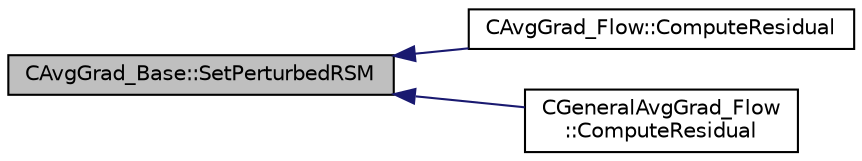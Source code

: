 digraph "CAvgGrad_Base::SetPerturbedRSM"
{
  edge [fontname="Helvetica",fontsize="10",labelfontname="Helvetica",labelfontsize="10"];
  node [fontname="Helvetica",fontsize="10",shape=record];
  rankdir="LR";
  Node41 [label="CAvgGrad_Base::SetPerturbedRSM",height=0.2,width=0.4,color="black", fillcolor="grey75", style="filled", fontcolor="black"];
  Node41 -> Node42 [dir="back",color="midnightblue",fontsize="10",style="solid",fontname="Helvetica"];
  Node42 [label="CAvgGrad_Flow::ComputeResidual",height=0.2,width=0.4,color="black", fillcolor="white", style="filled",URL="$class_c_avg_grad___flow.html#a1c12e066648de65a083bc9aea10df100",tooltip="Compute the viscous flow residual using an average of gradients. "];
  Node41 -> Node43 [dir="back",color="midnightblue",fontsize="10",style="solid",fontname="Helvetica"];
  Node43 [label="CGeneralAvgGrad_Flow\l::ComputeResidual",height=0.2,width=0.4,color="black", fillcolor="white", style="filled",URL="$class_c_general_avg_grad___flow.html#a5785be0eced1e0e614adec2cbe7a96d4",tooltip="Compute the viscous flow residual using an average of gradients. "];
}
